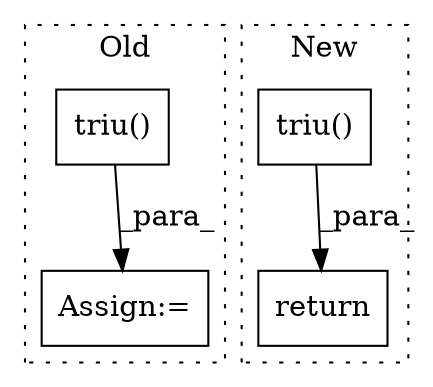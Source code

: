 digraph G {
subgraph cluster0 {
1 [label="triu()" a="75" s="5290,5314" l="23,1" shape="box"];
3 [label="Assign:=" a="68" s="5286" l="4" shape="box"];
label = "Old";
style="dotted";
}
subgraph cluster1 {
2 [label="return" a="93" s="2938" l="7" shape="box"];
4 [label="triu()" a="75" s="2739,2773" l="33,1" shape="box"];
label = "New";
style="dotted";
}
1 -> 3 [label="_para_"];
4 -> 2 [label="_para_"];
}